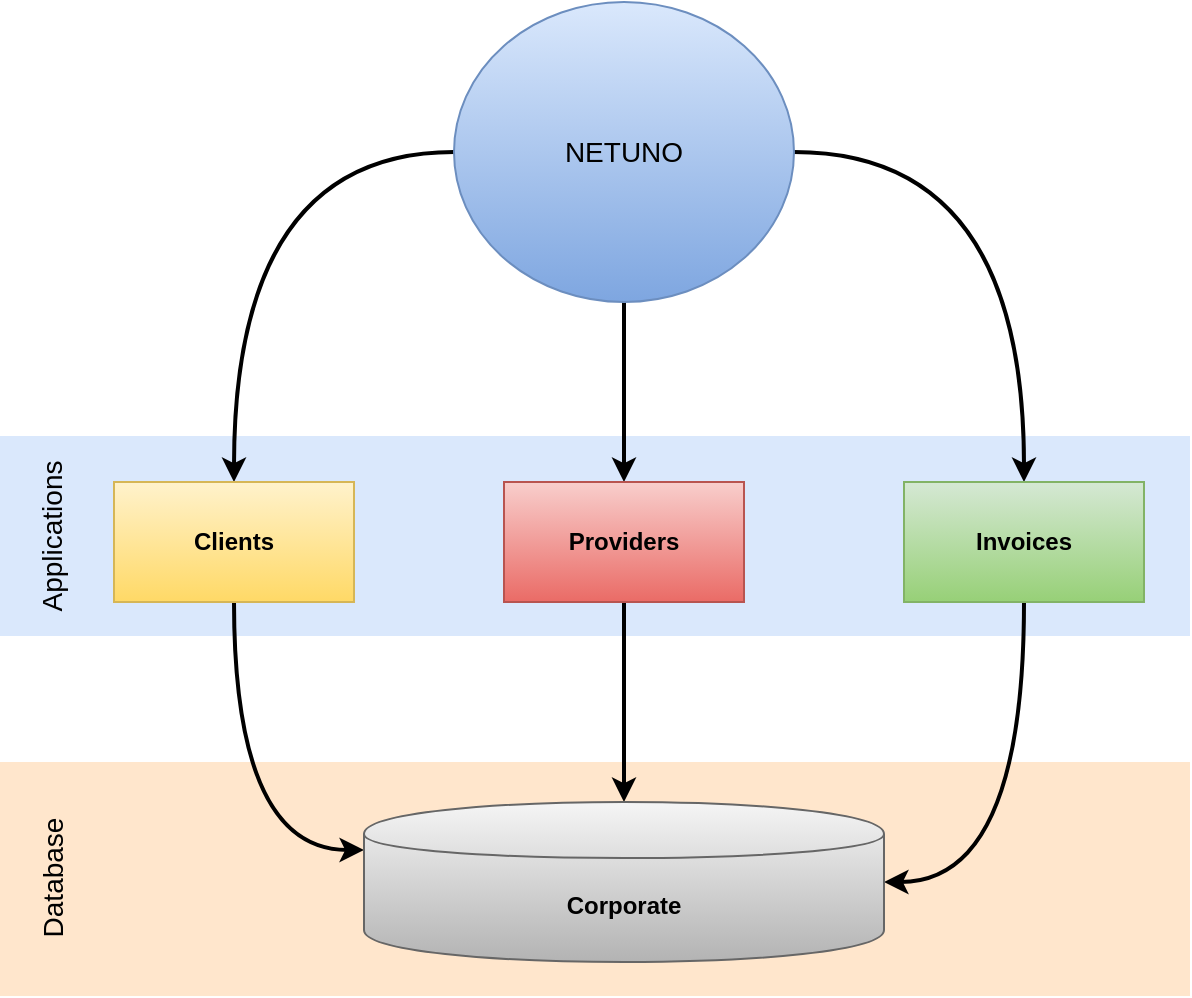<mxfile version="15.3.2" type="device"><diagram id="HB6R5zgD0-P7rRT0BH-B" name="Page-1"><mxGraphModel dx="926" dy="544" grid="1" gridSize="10" guides="1" tooltips="1" connect="1" arrows="1" fold="1" page="1" pageScale="1" pageWidth="615" pageHeight="520" math="0" shadow="0"><root><mxCell id="0"/><mxCell id="1" parent="0"/><mxCell id="hr5GxxFkjiU96zhrUURr-30" value="" style="rounded=0;whiteSpace=wrap;html=1;strokeColor=none;fillColor=#ffe6cc;" parent="1" vertex="1"><mxGeometry x="10" y="393" width="595" height="117" as="geometry"/></mxCell><mxCell id="hr5GxxFkjiU96zhrUURr-31" value="Database" style="text;html=1;strokeColor=none;fillColor=none;align=center;verticalAlign=middle;whiteSpace=wrap;rounded=0;rotation=-90;fontStyle=0;fontSize=14;" parent="1" vertex="1"><mxGeometry x="-16.75" y="440.75" width="105.5" height="20" as="geometry"/></mxCell><mxCell id="hr5GxxFkjiU96zhrUURr-21" value="" style="rounded=0;whiteSpace=wrap;html=1;fillColor=#dae8fc;strokeColor=none;" parent="1" vertex="1"><mxGeometry x="10" y="230" width="595" height="100" as="geometry"/></mxCell><mxCell id="hr5GxxFkjiU96zhrUURr-17" style="edgeStyle=orthogonalEdgeStyle;curved=1;orthogonalLoop=1;jettySize=auto;html=1;strokeWidth=2;" parent="1" source="hr5GxxFkjiU96zhrUURr-3" target="hr5GxxFkjiU96zhrUURr-4" edge="1"><mxGeometry relative="1" as="geometry"/></mxCell><mxCell id="hr5GxxFkjiU96zhrUURr-18" style="edgeStyle=orthogonalEdgeStyle;curved=1;orthogonalLoop=1;jettySize=auto;html=1;entryX=0.5;entryY=0;entryDx=0;entryDy=0;strokeWidth=2;" parent="1" source="hr5GxxFkjiU96zhrUURr-3" target="hr5GxxFkjiU96zhrUURr-5" edge="1"><mxGeometry relative="1" as="geometry"/></mxCell><mxCell id="hr5GxxFkjiU96zhrUURr-19" style="edgeStyle=orthogonalEdgeStyle;curved=1;orthogonalLoop=1;jettySize=auto;html=1;entryX=0.5;entryY=0;entryDx=0;entryDy=0;strokeWidth=2;" parent="1" source="hr5GxxFkjiU96zhrUURr-3" target="hr5GxxFkjiU96zhrUURr-6" edge="1"><mxGeometry relative="1" as="geometry"/></mxCell><mxCell id="hr5GxxFkjiU96zhrUURr-3" value="&lt;span style=&quot;font-size: 14px;&quot;&gt;NETUNO&lt;/span&gt;" style="ellipse;whiteSpace=wrap;html=1;fillColor=#dae8fc;strokeColor=#6c8ebf;gradientColor=#7ea6e0;fontSize=14;fontStyle=0" parent="1" vertex="1"><mxGeometry x="237" y="13" width="170" height="150" as="geometry"/></mxCell><mxCell id="hr5GxxFkjiU96zhrUURr-11" style="edgeStyle=orthogonalEdgeStyle;rounded=0;orthogonalLoop=1;jettySize=auto;html=1;strokeWidth=2;" parent="1" source="hr5GxxFkjiU96zhrUURr-4" target="hr5GxxFkjiU96zhrUURr-8" edge="1"><mxGeometry relative="1" as="geometry"/></mxCell><mxCell id="hr5GxxFkjiU96zhrUURr-4" value="&lt;b&gt;Providers&lt;/b&gt;" style="rounded=0;whiteSpace=wrap;html=1;gradientColor=#ea6b66;fillColor=#f8cecc;strokeColor=#b85450;" parent="1" vertex="1"><mxGeometry x="262" y="253" width="120" height="60" as="geometry"/></mxCell><mxCell id="hr5GxxFkjiU96zhrUURr-32" style="edgeStyle=orthogonalEdgeStyle;curved=1;orthogonalLoop=1;jettySize=auto;html=1;entryX=1;entryY=0.5;entryDx=0;entryDy=0;strokeWidth=2;fontSize=14;exitX=0.5;exitY=1;exitDx=0;exitDy=0;" parent="1" source="hr5GxxFkjiU96zhrUURr-5" target="hr5GxxFkjiU96zhrUURr-8" edge="1"><mxGeometry relative="1" as="geometry"/></mxCell><mxCell id="hr5GxxFkjiU96zhrUURr-5" value="&lt;b&gt;Invoices&lt;/b&gt;" style="rounded=0;whiteSpace=wrap;html=1;gradientColor=#97d077;fillColor=#d5e8d4;strokeColor=#82b366;" parent="1" vertex="1"><mxGeometry x="462" y="253" width="120" height="60" as="geometry"/></mxCell><mxCell id="hr5GxxFkjiU96zhrUURr-10" style="edgeStyle=orthogonalEdgeStyle;orthogonalLoop=1;jettySize=auto;html=1;strokeWidth=2;entryX=0;entryY=0.3;entryDx=0;entryDy=0;curved=1;exitX=0.5;exitY=1;exitDx=0;exitDy=0;" parent="1" source="hr5GxxFkjiU96zhrUURr-6" target="hr5GxxFkjiU96zhrUURr-8" edge="1"><mxGeometry relative="1" as="geometry"/></mxCell><mxCell id="hr5GxxFkjiU96zhrUURr-6" value="&lt;b&gt;Clients&lt;/b&gt;" style="rounded=0;whiteSpace=wrap;html=1;gradientColor=#ffd966;fillColor=#fff2cc;strokeColor=#d6b656;" parent="1" vertex="1"><mxGeometry x="67" y="253" width="120" height="60" as="geometry"/></mxCell><mxCell id="hr5GxxFkjiU96zhrUURr-8" value="&lt;div&gt;&lt;b&gt;Corporate&lt;/b&gt;&lt;/div&gt;" style="shape=cylinder;whiteSpace=wrap;html=1;boundedLbl=1;backgroundOutline=1;gradientColor=#b3b3b3;fillColor=#f5f5f5;strokeColor=#666666;" parent="1" vertex="1"><mxGeometry x="192" y="413" width="260" height="80" as="geometry"/></mxCell><mxCell id="hr5GxxFkjiU96zhrUURr-25" value="Applications" style="text;html=1;strokeColor=none;fillColor=none;align=center;verticalAlign=middle;whiteSpace=wrap;rounded=0;rotation=-90;fontStyle=0;fontSize=14;" parent="1" vertex="1"><mxGeometry x="-9" y="270" width="90" height="20" as="geometry"/></mxCell></root></mxGraphModel></diagram></mxfile>